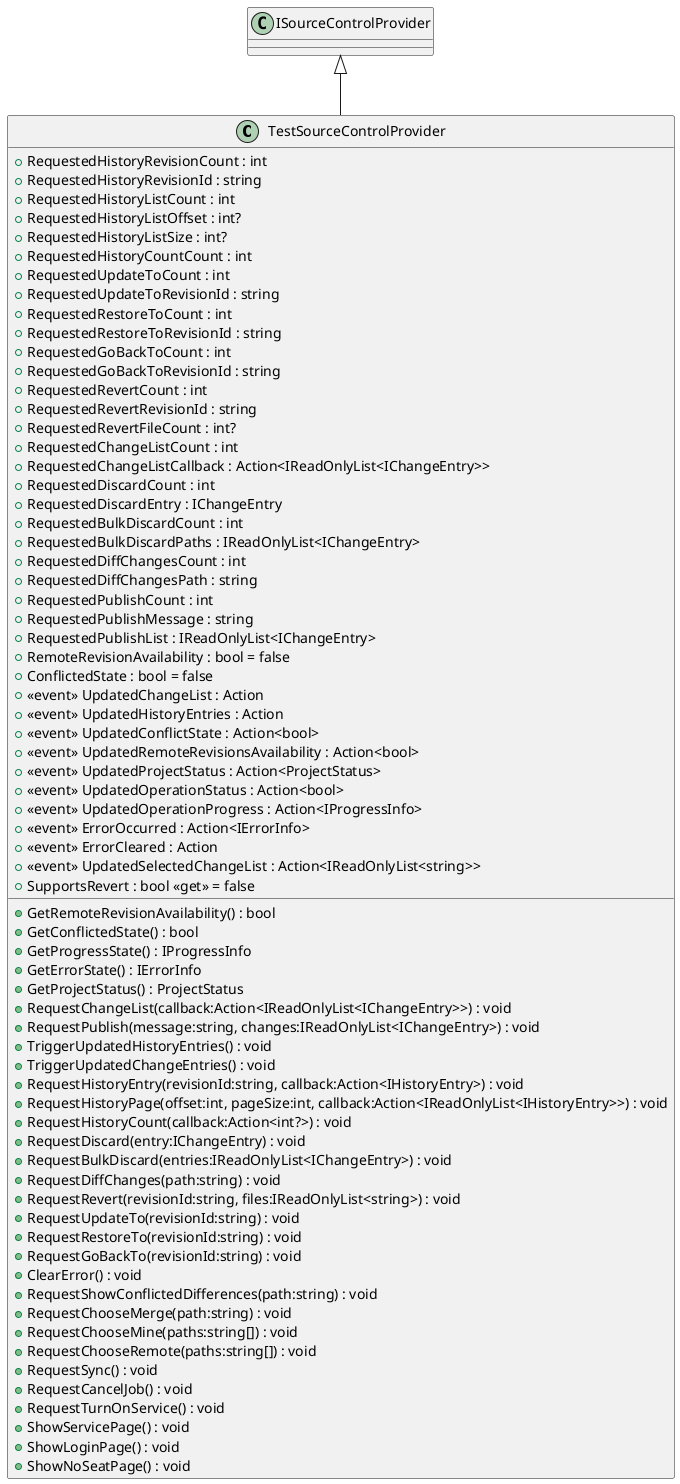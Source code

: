 @startuml
class TestSourceControlProvider {
    + RequestedHistoryRevisionCount : int
    + RequestedHistoryRevisionId : string
    + RequestedHistoryListCount : int
    + RequestedHistoryListOffset : int?
    + RequestedHistoryListSize : int?
    + RequestedHistoryCountCount : int
    + RequestedUpdateToCount : int
    + RequestedUpdateToRevisionId : string
    + RequestedRestoreToCount : int
    + RequestedRestoreToRevisionId : string
    + RequestedGoBackToCount : int
    + RequestedGoBackToRevisionId : string
    + RequestedRevertCount : int
    + RequestedRevertRevisionId : string
    + RequestedRevertFileCount : int?
    + RequestedChangeListCount : int
    + RequestedChangeListCallback : Action<IReadOnlyList<IChangeEntry>>
    + RequestedDiscardCount : int
    + RequestedDiscardEntry : IChangeEntry
    + RequestedBulkDiscardCount : int
    + RequestedBulkDiscardPaths : IReadOnlyList<IChangeEntry>
    + RequestedDiffChangesCount : int
    + RequestedDiffChangesPath : string
    + RequestedPublishCount : int
    + RequestedPublishMessage : string
    + RequestedPublishList : IReadOnlyList<IChangeEntry>
    + RemoteRevisionAvailability : bool = false
    + ConflictedState : bool = false
    +  <<event>> UpdatedChangeList : Action 
    +  <<event>> UpdatedHistoryEntries : Action 
    +  <<event>> UpdatedConflictState : Action<bool> 
    +  <<event>> UpdatedRemoteRevisionsAvailability : Action<bool> 
    +  <<event>> UpdatedProjectStatus : Action<ProjectStatus> 
    +  <<event>> UpdatedOperationStatus : Action<bool> 
    +  <<event>> UpdatedOperationProgress : Action<IProgressInfo> 
    +  <<event>> ErrorOccurred : Action<IErrorInfo> 
    +  <<event>> ErrorCleared : Action 
    +  <<event>> UpdatedSelectedChangeList : Action<IReadOnlyList<string>> 
    + GetRemoteRevisionAvailability() : bool
    + GetConflictedState() : bool
    + GetProgressState() : IProgressInfo
    + GetErrorState() : IErrorInfo
    + GetProjectStatus() : ProjectStatus
    + RequestChangeList(callback:Action<IReadOnlyList<IChangeEntry>>) : void
    + RequestPublish(message:string, changes:IReadOnlyList<IChangeEntry>) : void
    + TriggerUpdatedHistoryEntries() : void
    + TriggerUpdatedChangeEntries() : void
    + RequestHistoryEntry(revisionId:string, callback:Action<IHistoryEntry>) : void
    + RequestHistoryPage(offset:int, pageSize:int, callback:Action<IReadOnlyList<IHistoryEntry>>) : void
    + RequestHistoryCount(callback:Action<int?>) : void
    + RequestDiscard(entry:IChangeEntry) : void
    + RequestBulkDiscard(entries:IReadOnlyList<IChangeEntry>) : void
    + RequestDiffChanges(path:string) : void
    + SupportsRevert : bool <<get>> = false
    + RequestRevert(revisionId:string, files:IReadOnlyList<string>) : void
    + RequestUpdateTo(revisionId:string) : void
    + RequestRestoreTo(revisionId:string) : void
    + RequestGoBackTo(revisionId:string) : void
    + ClearError() : void
    + RequestShowConflictedDifferences(path:string) : void
    + RequestChooseMerge(path:string) : void
    + RequestChooseMine(paths:string[]) : void
    + RequestChooseRemote(paths:string[]) : void
    + RequestSync() : void
    + RequestCancelJob() : void
    + RequestTurnOnService() : void
    + ShowServicePage() : void
    + ShowLoginPage() : void
    + ShowNoSeatPage() : void
}
ISourceControlProvider <|-- TestSourceControlProvider
@enduml
